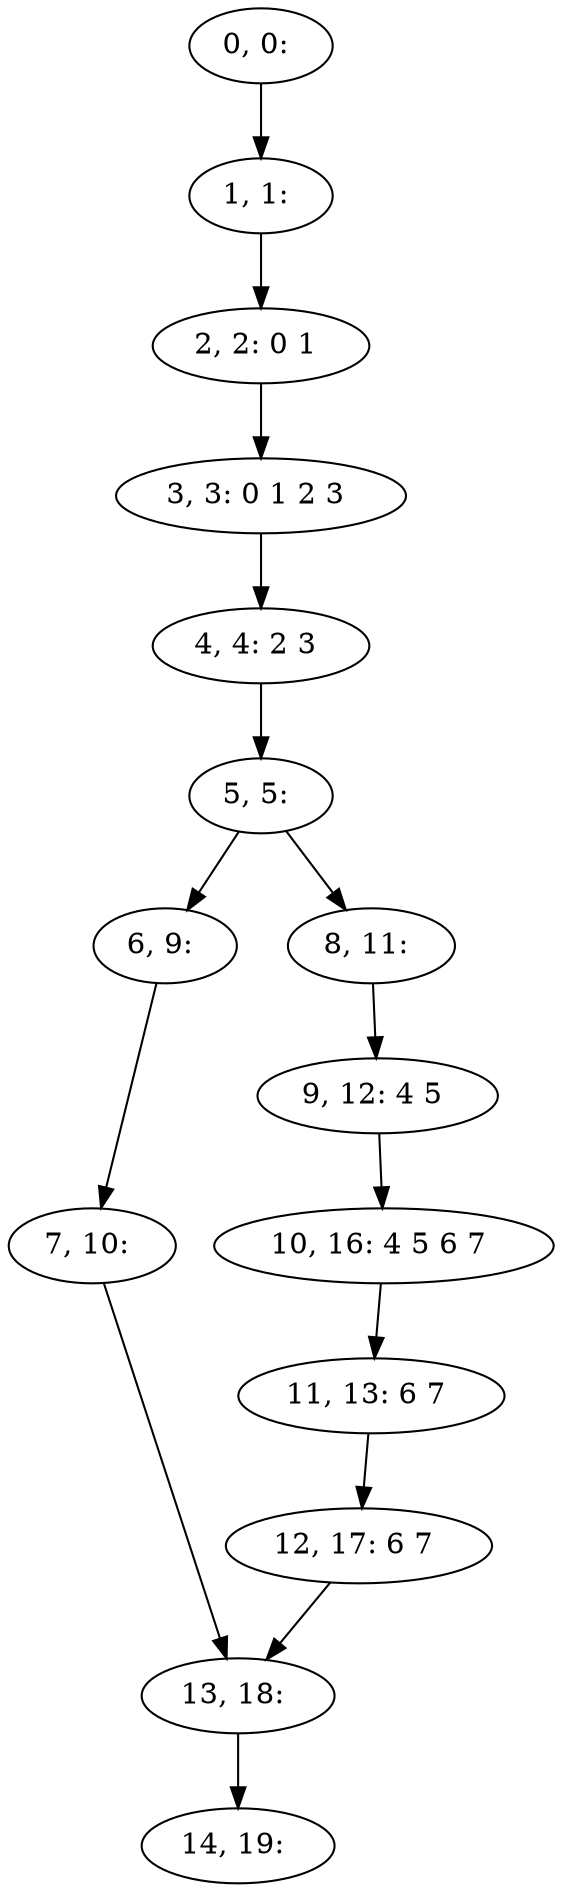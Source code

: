 digraph G {
0[label="0, 0: "];
1[label="1, 1: "];
2[label="2, 2: 0 1 "];
3[label="3, 3: 0 1 2 3 "];
4[label="4, 4: 2 3 "];
5[label="5, 5: "];
6[label="6, 9: "];
7[label="7, 10: "];
8[label="8, 11: "];
9[label="9, 12: 4 5 "];
10[label="10, 16: 4 5 6 7 "];
11[label="11, 13: 6 7 "];
12[label="12, 17: 6 7 "];
13[label="13, 18: "];
14[label="14, 19: "];
0->1 ;
1->2 ;
2->3 ;
3->4 ;
4->5 ;
5->6 ;
5->8 ;
6->7 ;
7->13 ;
8->9 ;
9->10 ;
10->11 ;
11->12 ;
12->13 ;
13->14 ;
}
